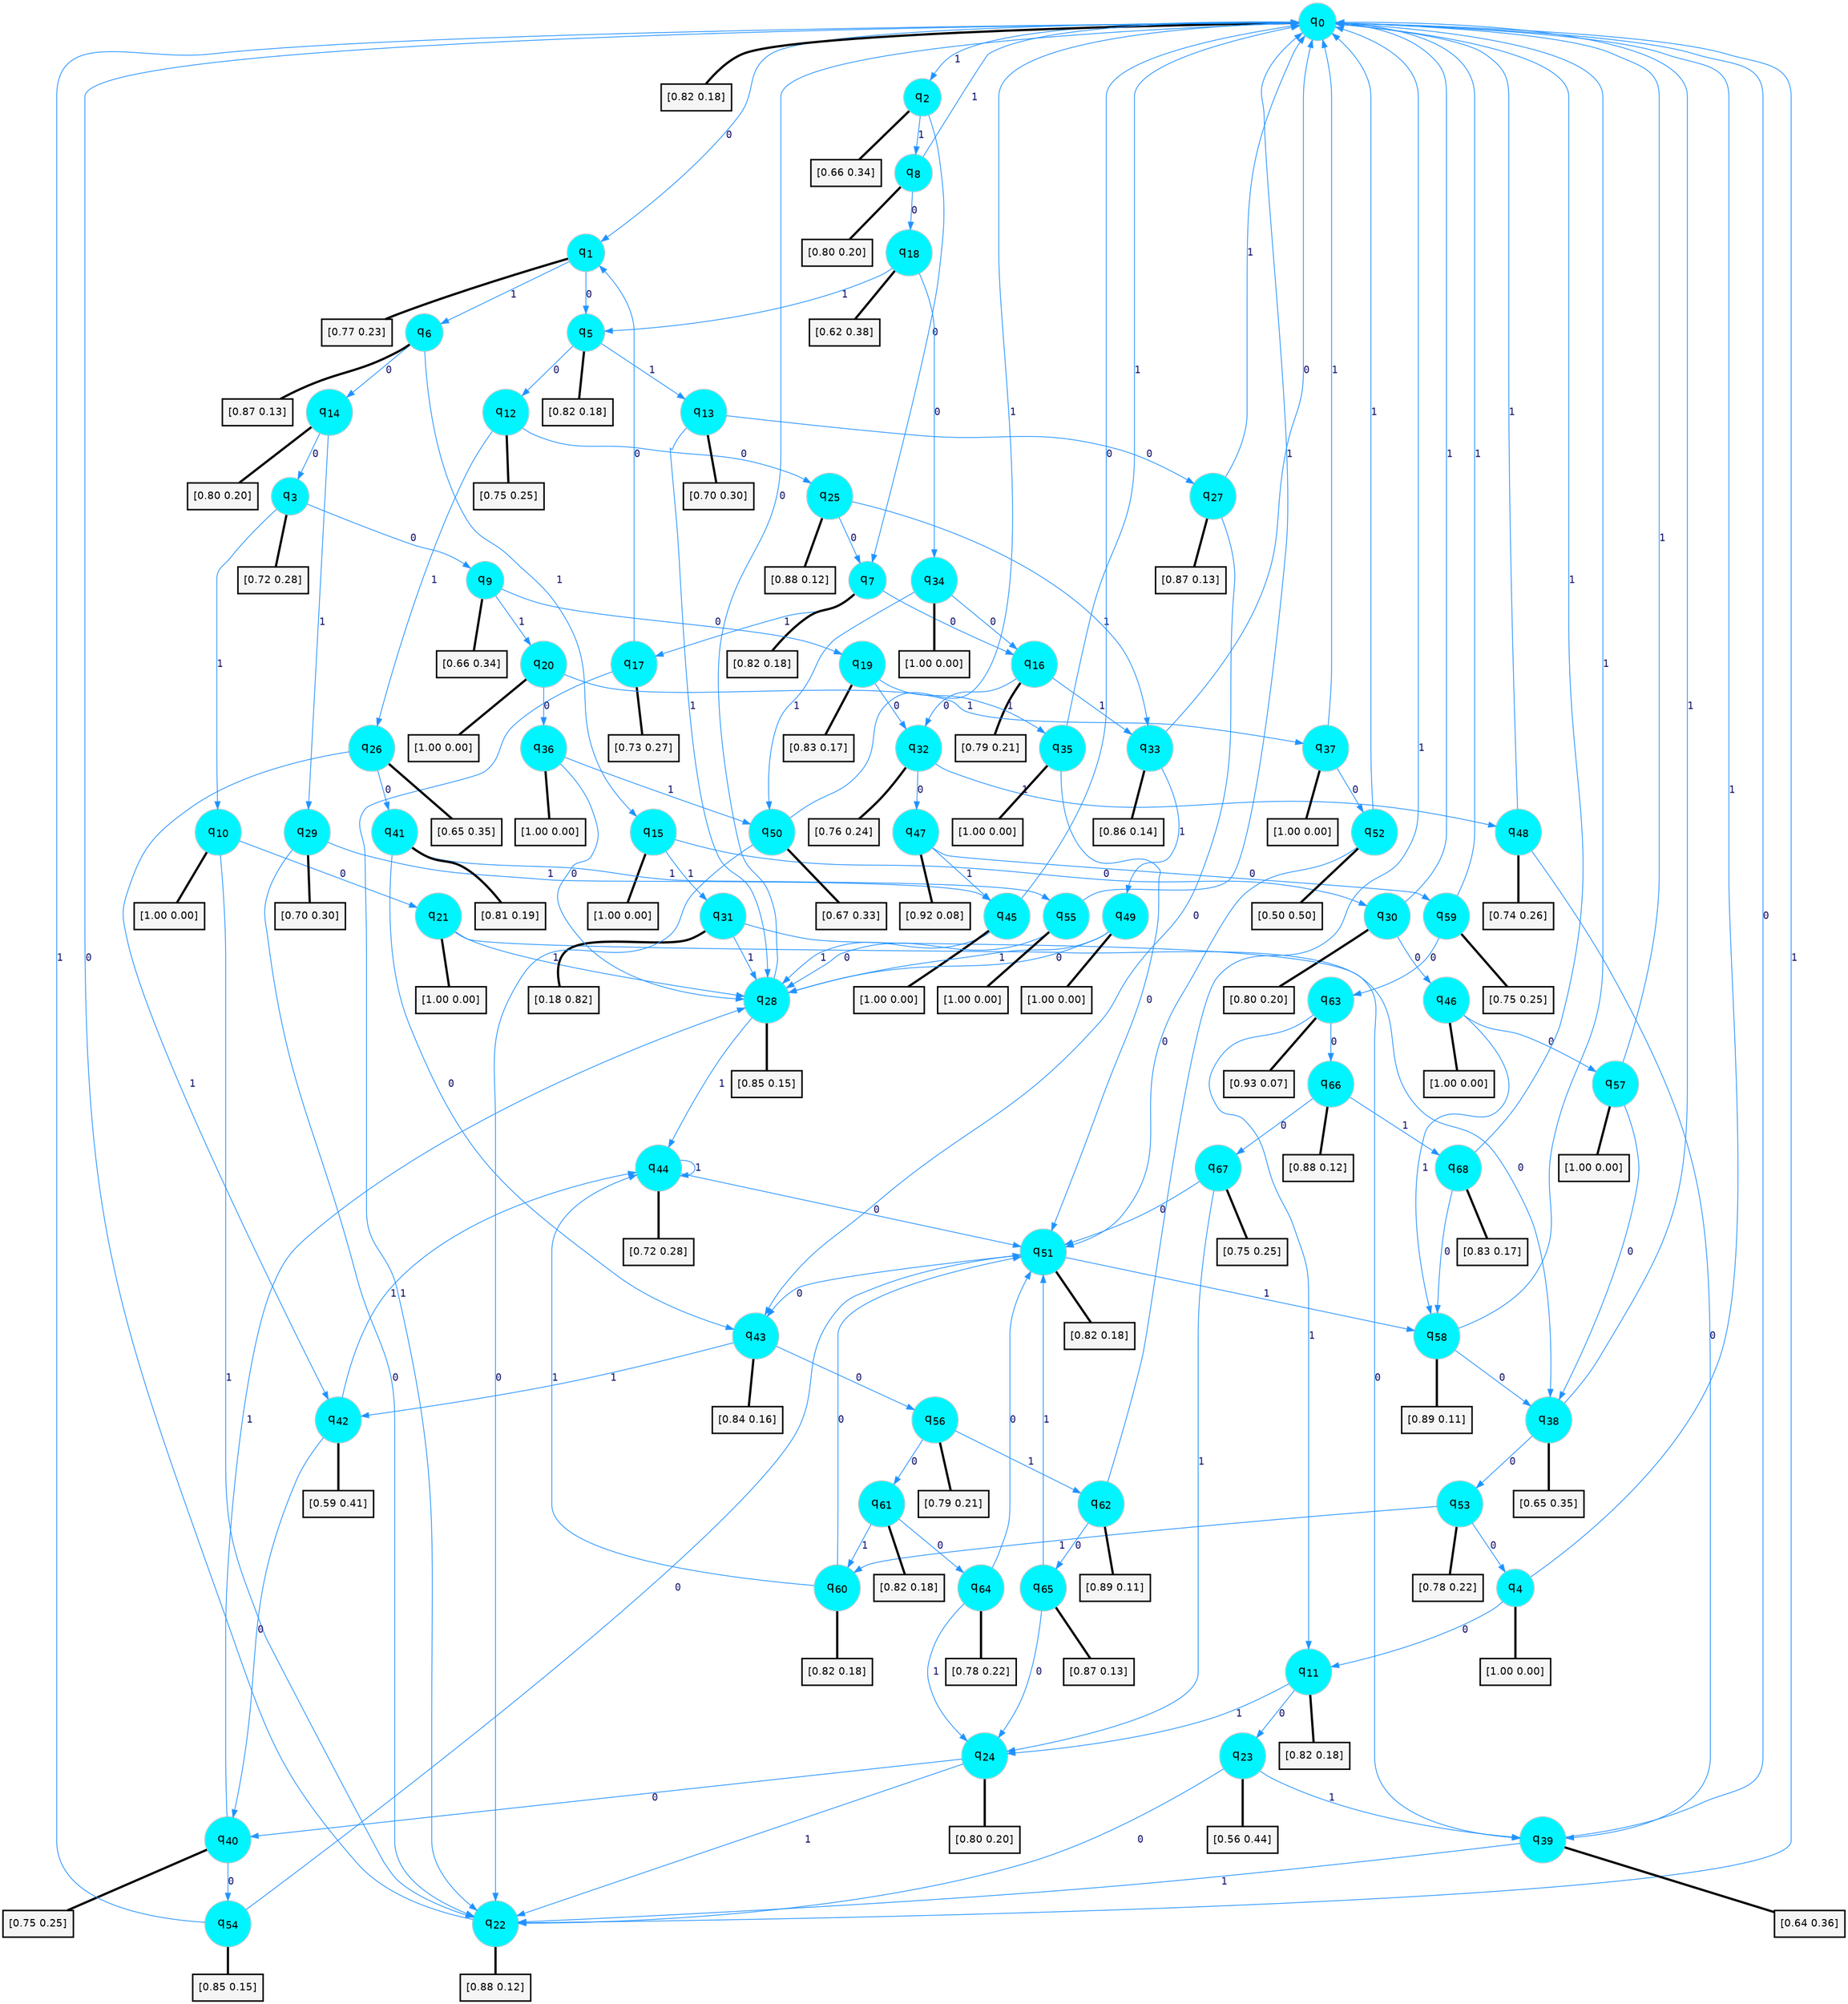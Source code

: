 digraph G {
graph [
bgcolor=transparent, dpi=300, rankdir=TD, size="40,25"];
node [
color=gray, fillcolor=turquoise1, fontcolor=black, fontname=Helvetica, fontsize=16, fontweight=bold, shape=circle, style=filled];
edge [
arrowsize=1, color=dodgerblue1, fontcolor=midnightblue, fontname=courier, fontweight=bold, penwidth=1, style=solid, weight=20];
0[label=<q<SUB>0</SUB>>];
1[label=<q<SUB>1</SUB>>];
2[label=<q<SUB>2</SUB>>];
3[label=<q<SUB>3</SUB>>];
4[label=<q<SUB>4</SUB>>];
5[label=<q<SUB>5</SUB>>];
6[label=<q<SUB>6</SUB>>];
7[label=<q<SUB>7</SUB>>];
8[label=<q<SUB>8</SUB>>];
9[label=<q<SUB>9</SUB>>];
10[label=<q<SUB>10</SUB>>];
11[label=<q<SUB>11</SUB>>];
12[label=<q<SUB>12</SUB>>];
13[label=<q<SUB>13</SUB>>];
14[label=<q<SUB>14</SUB>>];
15[label=<q<SUB>15</SUB>>];
16[label=<q<SUB>16</SUB>>];
17[label=<q<SUB>17</SUB>>];
18[label=<q<SUB>18</SUB>>];
19[label=<q<SUB>19</SUB>>];
20[label=<q<SUB>20</SUB>>];
21[label=<q<SUB>21</SUB>>];
22[label=<q<SUB>22</SUB>>];
23[label=<q<SUB>23</SUB>>];
24[label=<q<SUB>24</SUB>>];
25[label=<q<SUB>25</SUB>>];
26[label=<q<SUB>26</SUB>>];
27[label=<q<SUB>27</SUB>>];
28[label=<q<SUB>28</SUB>>];
29[label=<q<SUB>29</SUB>>];
30[label=<q<SUB>30</SUB>>];
31[label=<q<SUB>31</SUB>>];
32[label=<q<SUB>32</SUB>>];
33[label=<q<SUB>33</SUB>>];
34[label=<q<SUB>34</SUB>>];
35[label=<q<SUB>35</SUB>>];
36[label=<q<SUB>36</SUB>>];
37[label=<q<SUB>37</SUB>>];
38[label=<q<SUB>38</SUB>>];
39[label=<q<SUB>39</SUB>>];
40[label=<q<SUB>40</SUB>>];
41[label=<q<SUB>41</SUB>>];
42[label=<q<SUB>42</SUB>>];
43[label=<q<SUB>43</SUB>>];
44[label=<q<SUB>44</SUB>>];
45[label=<q<SUB>45</SUB>>];
46[label=<q<SUB>46</SUB>>];
47[label=<q<SUB>47</SUB>>];
48[label=<q<SUB>48</SUB>>];
49[label=<q<SUB>49</SUB>>];
50[label=<q<SUB>50</SUB>>];
51[label=<q<SUB>51</SUB>>];
52[label=<q<SUB>52</SUB>>];
53[label=<q<SUB>53</SUB>>];
54[label=<q<SUB>54</SUB>>];
55[label=<q<SUB>55</SUB>>];
56[label=<q<SUB>56</SUB>>];
57[label=<q<SUB>57</SUB>>];
58[label=<q<SUB>58</SUB>>];
59[label=<q<SUB>59</SUB>>];
60[label=<q<SUB>60</SUB>>];
61[label=<q<SUB>61</SUB>>];
62[label=<q<SUB>62</SUB>>];
63[label=<q<SUB>63</SUB>>];
64[label=<q<SUB>64</SUB>>];
65[label=<q<SUB>65</SUB>>];
66[label=<q<SUB>66</SUB>>];
67[label=<q<SUB>67</SUB>>];
68[label=<q<SUB>68</SUB>>];
69[label="[0.82 0.18]", shape=box,fontcolor=black, fontname=Helvetica, fontsize=14, penwidth=2, fillcolor=whitesmoke,color=black];
70[label="[0.77 0.23]", shape=box,fontcolor=black, fontname=Helvetica, fontsize=14, penwidth=2, fillcolor=whitesmoke,color=black];
71[label="[0.66 0.34]", shape=box,fontcolor=black, fontname=Helvetica, fontsize=14, penwidth=2, fillcolor=whitesmoke,color=black];
72[label="[0.72 0.28]", shape=box,fontcolor=black, fontname=Helvetica, fontsize=14, penwidth=2, fillcolor=whitesmoke,color=black];
73[label="[1.00 0.00]", shape=box,fontcolor=black, fontname=Helvetica, fontsize=14, penwidth=2, fillcolor=whitesmoke,color=black];
74[label="[0.82 0.18]", shape=box,fontcolor=black, fontname=Helvetica, fontsize=14, penwidth=2, fillcolor=whitesmoke,color=black];
75[label="[0.87 0.13]", shape=box,fontcolor=black, fontname=Helvetica, fontsize=14, penwidth=2, fillcolor=whitesmoke,color=black];
76[label="[0.82 0.18]", shape=box,fontcolor=black, fontname=Helvetica, fontsize=14, penwidth=2, fillcolor=whitesmoke,color=black];
77[label="[0.80 0.20]", shape=box,fontcolor=black, fontname=Helvetica, fontsize=14, penwidth=2, fillcolor=whitesmoke,color=black];
78[label="[0.66 0.34]", shape=box,fontcolor=black, fontname=Helvetica, fontsize=14, penwidth=2, fillcolor=whitesmoke,color=black];
79[label="[1.00 0.00]", shape=box,fontcolor=black, fontname=Helvetica, fontsize=14, penwidth=2, fillcolor=whitesmoke,color=black];
80[label="[0.82 0.18]", shape=box,fontcolor=black, fontname=Helvetica, fontsize=14, penwidth=2, fillcolor=whitesmoke,color=black];
81[label="[0.75 0.25]", shape=box,fontcolor=black, fontname=Helvetica, fontsize=14, penwidth=2, fillcolor=whitesmoke,color=black];
82[label="[0.70 0.30]", shape=box,fontcolor=black, fontname=Helvetica, fontsize=14, penwidth=2, fillcolor=whitesmoke,color=black];
83[label="[0.80 0.20]", shape=box,fontcolor=black, fontname=Helvetica, fontsize=14, penwidth=2, fillcolor=whitesmoke,color=black];
84[label="[1.00 0.00]", shape=box,fontcolor=black, fontname=Helvetica, fontsize=14, penwidth=2, fillcolor=whitesmoke,color=black];
85[label="[0.79 0.21]", shape=box,fontcolor=black, fontname=Helvetica, fontsize=14, penwidth=2, fillcolor=whitesmoke,color=black];
86[label="[0.73 0.27]", shape=box,fontcolor=black, fontname=Helvetica, fontsize=14, penwidth=2, fillcolor=whitesmoke,color=black];
87[label="[0.62 0.38]", shape=box,fontcolor=black, fontname=Helvetica, fontsize=14, penwidth=2, fillcolor=whitesmoke,color=black];
88[label="[0.83 0.17]", shape=box,fontcolor=black, fontname=Helvetica, fontsize=14, penwidth=2, fillcolor=whitesmoke,color=black];
89[label="[1.00 0.00]", shape=box,fontcolor=black, fontname=Helvetica, fontsize=14, penwidth=2, fillcolor=whitesmoke,color=black];
90[label="[1.00 0.00]", shape=box,fontcolor=black, fontname=Helvetica, fontsize=14, penwidth=2, fillcolor=whitesmoke,color=black];
91[label="[0.88 0.12]", shape=box,fontcolor=black, fontname=Helvetica, fontsize=14, penwidth=2, fillcolor=whitesmoke,color=black];
92[label="[0.56 0.44]", shape=box,fontcolor=black, fontname=Helvetica, fontsize=14, penwidth=2, fillcolor=whitesmoke,color=black];
93[label="[0.80 0.20]", shape=box,fontcolor=black, fontname=Helvetica, fontsize=14, penwidth=2, fillcolor=whitesmoke,color=black];
94[label="[0.88 0.12]", shape=box,fontcolor=black, fontname=Helvetica, fontsize=14, penwidth=2, fillcolor=whitesmoke,color=black];
95[label="[0.65 0.35]", shape=box,fontcolor=black, fontname=Helvetica, fontsize=14, penwidth=2, fillcolor=whitesmoke,color=black];
96[label="[0.87 0.13]", shape=box,fontcolor=black, fontname=Helvetica, fontsize=14, penwidth=2, fillcolor=whitesmoke,color=black];
97[label="[0.85 0.15]", shape=box,fontcolor=black, fontname=Helvetica, fontsize=14, penwidth=2, fillcolor=whitesmoke,color=black];
98[label="[0.70 0.30]", shape=box,fontcolor=black, fontname=Helvetica, fontsize=14, penwidth=2, fillcolor=whitesmoke,color=black];
99[label="[0.80 0.20]", shape=box,fontcolor=black, fontname=Helvetica, fontsize=14, penwidth=2, fillcolor=whitesmoke,color=black];
100[label="[0.18 0.82]", shape=box,fontcolor=black, fontname=Helvetica, fontsize=14, penwidth=2, fillcolor=whitesmoke,color=black];
101[label="[0.76 0.24]", shape=box,fontcolor=black, fontname=Helvetica, fontsize=14, penwidth=2, fillcolor=whitesmoke,color=black];
102[label="[0.86 0.14]", shape=box,fontcolor=black, fontname=Helvetica, fontsize=14, penwidth=2, fillcolor=whitesmoke,color=black];
103[label="[1.00 0.00]", shape=box,fontcolor=black, fontname=Helvetica, fontsize=14, penwidth=2, fillcolor=whitesmoke,color=black];
104[label="[1.00 0.00]", shape=box,fontcolor=black, fontname=Helvetica, fontsize=14, penwidth=2, fillcolor=whitesmoke,color=black];
105[label="[1.00 0.00]", shape=box,fontcolor=black, fontname=Helvetica, fontsize=14, penwidth=2, fillcolor=whitesmoke,color=black];
106[label="[1.00 0.00]", shape=box,fontcolor=black, fontname=Helvetica, fontsize=14, penwidth=2, fillcolor=whitesmoke,color=black];
107[label="[0.65 0.35]", shape=box,fontcolor=black, fontname=Helvetica, fontsize=14, penwidth=2, fillcolor=whitesmoke,color=black];
108[label="[0.64 0.36]", shape=box,fontcolor=black, fontname=Helvetica, fontsize=14, penwidth=2, fillcolor=whitesmoke,color=black];
109[label="[0.75 0.25]", shape=box,fontcolor=black, fontname=Helvetica, fontsize=14, penwidth=2, fillcolor=whitesmoke,color=black];
110[label="[0.81 0.19]", shape=box,fontcolor=black, fontname=Helvetica, fontsize=14, penwidth=2, fillcolor=whitesmoke,color=black];
111[label="[0.59 0.41]", shape=box,fontcolor=black, fontname=Helvetica, fontsize=14, penwidth=2, fillcolor=whitesmoke,color=black];
112[label="[0.84 0.16]", shape=box,fontcolor=black, fontname=Helvetica, fontsize=14, penwidth=2, fillcolor=whitesmoke,color=black];
113[label="[0.72 0.28]", shape=box,fontcolor=black, fontname=Helvetica, fontsize=14, penwidth=2, fillcolor=whitesmoke,color=black];
114[label="[1.00 0.00]", shape=box,fontcolor=black, fontname=Helvetica, fontsize=14, penwidth=2, fillcolor=whitesmoke,color=black];
115[label="[1.00 0.00]", shape=box,fontcolor=black, fontname=Helvetica, fontsize=14, penwidth=2, fillcolor=whitesmoke,color=black];
116[label="[0.92 0.08]", shape=box,fontcolor=black, fontname=Helvetica, fontsize=14, penwidth=2, fillcolor=whitesmoke,color=black];
117[label="[0.74 0.26]", shape=box,fontcolor=black, fontname=Helvetica, fontsize=14, penwidth=2, fillcolor=whitesmoke,color=black];
118[label="[1.00 0.00]", shape=box,fontcolor=black, fontname=Helvetica, fontsize=14, penwidth=2, fillcolor=whitesmoke,color=black];
119[label="[0.67 0.33]", shape=box,fontcolor=black, fontname=Helvetica, fontsize=14, penwidth=2, fillcolor=whitesmoke,color=black];
120[label="[0.82 0.18]", shape=box,fontcolor=black, fontname=Helvetica, fontsize=14, penwidth=2, fillcolor=whitesmoke,color=black];
121[label="[0.50 0.50]", shape=box,fontcolor=black, fontname=Helvetica, fontsize=14, penwidth=2, fillcolor=whitesmoke,color=black];
122[label="[0.78 0.22]", shape=box,fontcolor=black, fontname=Helvetica, fontsize=14, penwidth=2, fillcolor=whitesmoke,color=black];
123[label="[0.85 0.15]", shape=box,fontcolor=black, fontname=Helvetica, fontsize=14, penwidth=2, fillcolor=whitesmoke,color=black];
124[label="[1.00 0.00]", shape=box,fontcolor=black, fontname=Helvetica, fontsize=14, penwidth=2, fillcolor=whitesmoke,color=black];
125[label="[0.79 0.21]", shape=box,fontcolor=black, fontname=Helvetica, fontsize=14, penwidth=2, fillcolor=whitesmoke,color=black];
126[label="[1.00 0.00]", shape=box,fontcolor=black, fontname=Helvetica, fontsize=14, penwidth=2, fillcolor=whitesmoke,color=black];
127[label="[0.89 0.11]", shape=box,fontcolor=black, fontname=Helvetica, fontsize=14, penwidth=2, fillcolor=whitesmoke,color=black];
128[label="[0.75 0.25]", shape=box,fontcolor=black, fontname=Helvetica, fontsize=14, penwidth=2, fillcolor=whitesmoke,color=black];
129[label="[0.82 0.18]", shape=box,fontcolor=black, fontname=Helvetica, fontsize=14, penwidth=2, fillcolor=whitesmoke,color=black];
130[label="[0.82 0.18]", shape=box,fontcolor=black, fontname=Helvetica, fontsize=14, penwidth=2, fillcolor=whitesmoke,color=black];
131[label="[0.89 0.11]", shape=box,fontcolor=black, fontname=Helvetica, fontsize=14, penwidth=2, fillcolor=whitesmoke,color=black];
132[label="[0.93 0.07]", shape=box,fontcolor=black, fontname=Helvetica, fontsize=14, penwidth=2, fillcolor=whitesmoke,color=black];
133[label="[0.78 0.22]", shape=box,fontcolor=black, fontname=Helvetica, fontsize=14, penwidth=2, fillcolor=whitesmoke,color=black];
134[label="[0.87 0.13]", shape=box,fontcolor=black, fontname=Helvetica, fontsize=14, penwidth=2, fillcolor=whitesmoke,color=black];
135[label="[0.88 0.12]", shape=box,fontcolor=black, fontname=Helvetica, fontsize=14, penwidth=2, fillcolor=whitesmoke,color=black];
136[label="[0.75 0.25]", shape=box,fontcolor=black, fontname=Helvetica, fontsize=14, penwidth=2, fillcolor=whitesmoke,color=black];
137[label="[0.83 0.17]", shape=box,fontcolor=black, fontname=Helvetica, fontsize=14, penwidth=2, fillcolor=whitesmoke,color=black];
0->1 [label=0];
0->2 [label=1];
0->69 [arrowhead=none, penwidth=3,color=black];
1->5 [label=0];
1->6 [label=1];
1->70 [arrowhead=none, penwidth=3,color=black];
2->7 [label=0];
2->8 [label=1];
2->71 [arrowhead=none, penwidth=3,color=black];
3->9 [label=0];
3->10 [label=1];
3->72 [arrowhead=none, penwidth=3,color=black];
4->11 [label=0];
4->0 [label=1];
4->73 [arrowhead=none, penwidth=3,color=black];
5->12 [label=0];
5->13 [label=1];
5->74 [arrowhead=none, penwidth=3,color=black];
6->14 [label=0];
6->15 [label=1];
6->75 [arrowhead=none, penwidth=3,color=black];
7->16 [label=0];
7->17 [label=1];
7->76 [arrowhead=none, penwidth=3,color=black];
8->18 [label=0];
8->0 [label=1];
8->77 [arrowhead=none, penwidth=3,color=black];
9->19 [label=0];
9->20 [label=1];
9->78 [arrowhead=none, penwidth=3,color=black];
10->21 [label=0];
10->22 [label=1];
10->79 [arrowhead=none, penwidth=3,color=black];
11->23 [label=0];
11->24 [label=1];
11->80 [arrowhead=none, penwidth=3,color=black];
12->25 [label=0];
12->26 [label=1];
12->81 [arrowhead=none, penwidth=3,color=black];
13->27 [label=0];
13->28 [label=1];
13->82 [arrowhead=none, penwidth=3,color=black];
14->3 [label=0];
14->29 [label=1];
14->83 [arrowhead=none, penwidth=3,color=black];
15->30 [label=0];
15->31 [label=1];
15->84 [arrowhead=none, penwidth=3,color=black];
16->32 [label=0];
16->33 [label=1];
16->85 [arrowhead=none, penwidth=3,color=black];
17->1 [label=0];
17->22 [label=1];
17->86 [arrowhead=none, penwidth=3,color=black];
18->34 [label=0];
18->5 [label=1];
18->87 [arrowhead=none, penwidth=3,color=black];
19->32 [label=0];
19->35 [label=1];
19->88 [arrowhead=none, penwidth=3,color=black];
20->36 [label=0];
20->37 [label=1];
20->89 [arrowhead=none, penwidth=3,color=black];
21->38 [label=0];
21->28 [label=1];
21->90 [arrowhead=none, penwidth=3,color=black];
22->0 [label=0];
22->0 [label=1];
22->91 [arrowhead=none, penwidth=3,color=black];
23->22 [label=0];
23->39 [label=1];
23->92 [arrowhead=none, penwidth=3,color=black];
24->40 [label=0];
24->22 [label=1];
24->93 [arrowhead=none, penwidth=3,color=black];
25->7 [label=0];
25->33 [label=1];
25->94 [arrowhead=none, penwidth=3,color=black];
26->41 [label=0];
26->42 [label=1];
26->95 [arrowhead=none, penwidth=3,color=black];
27->43 [label=0];
27->0 [label=1];
27->96 [arrowhead=none, penwidth=3,color=black];
28->0 [label=0];
28->44 [label=1];
28->97 [arrowhead=none, penwidth=3,color=black];
29->22 [label=0];
29->45 [label=1];
29->98 [arrowhead=none, penwidth=3,color=black];
30->46 [label=0];
30->0 [label=1];
30->99 [arrowhead=none, penwidth=3,color=black];
31->39 [label=0];
31->28 [label=1];
31->100 [arrowhead=none, penwidth=3,color=black];
32->47 [label=0];
32->48 [label=1];
32->101 [arrowhead=none, penwidth=3,color=black];
33->0 [label=0];
33->49 [label=1];
33->102 [arrowhead=none, penwidth=3,color=black];
34->16 [label=0];
34->50 [label=1];
34->103 [arrowhead=none, penwidth=3,color=black];
35->51 [label=0];
35->0 [label=1];
35->104 [arrowhead=none, penwidth=3,color=black];
36->28 [label=0];
36->50 [label=1];
36->105 [arrowhead=none, penwidth=3,color=black];
37->52 [label=0];
37->0 [label=1];
37->106 [arrowhead=none, penwidth=3,color=black];
38->53 [label=0];
38->0 [label=1];
38->107 [arrowhead=none, penwidth=3,color=black];
39->0 [label=0];
39->22 [label=1];
39->108 [arrowhead=none, penwidth=3,color=black];
40->54 [label=0];
40->28 [label=1];
40->109 [arrowhead=none, penwidth=3,color=black];
41->43 [label=0];
41->55 [label=1];
41->110 [arrowhead=none, penwidth=3,color=black];
42->40 [label=0];
42->44 [label=1];
42->111 [arrowhead=none, penwidth=3,color=black];
43->56 [label=0];
43->42 [label=1];
43->112 [arrowhead=none, penwidth=3,color=black];
44->51 [label=0];
44->44 [label=1];
44->113 [arrowhead=none, penwidth=3,color=black];
45->0 [label=0];
45->28 [label=1];
45->114 [arrowhead=none, penwidth=3,color=black];
46->57 [label=0];
46->58 [label=1];
46->115 [arrowhead=none, penwidth=3,color=black];
47->59 [label=0];
47->45 [label=1];
47->116 [arrowhead=none, penwidth=3,color=black];
48->39 [label=0];
48->0 [label=1];
48->117 [arrowhead=none, penwidth=3,color=black];
49->28 [label=0];
49->28 [label=1];
49->118 [arrowhead=none, penwidth=3,color=black];
50->22 [label=0];
50->0 [label=1];
50->119 [arrowhead=none, penwidth=3,color=black];
51->43 [label=0];
51->58 [label=1];
51->120 [arrowhead=none, penwidth=3,color=black];
52->51 [label=0];
52->0 [label=1];
52->121 [arrowhead=none, penwidth=3,color=black];
53->4 [label=0];
53->60 [label=1];
53->122 [arrowhead=none, penwidth=3,color=black];
54->51 [label=0];
54->0 [label=1];
54->123 [arrowhead=none, penwidth=3,color=black];
55->28 [label=0];
55->0 [label=1];
55->124 [arrowhead=none, penwidth=3,color=black];
56->61 [label=0];
56->62 [label=1];
56->125 [arrowhead=none, penwidth=3,color=black];
57->38 [label=0];
57->0 [label=1];
57->126 [arrowhead=none, penwidth=3,color=black];
58->38 [label=0];
58->0 [label=1];
58->127 [arrowhead=none, penwidth=3,color=black];
59->63 [label=0];
59->0 [label=1];
59->128 [arrowhead=none, penwidth=3,color=black];
60->51 [label=0];
60->44 [label=1];
60->129 [arrowhead=none, penwidth=3,color=black];
61->64 [label=0];
61->60 [label=1];
61->130 [arrowhead=none, penwidth=3,color=black];
62->65 [label=0];
62->0 [label=1];
62->131 [arrowhead=none, penwidth=3,color=black];
63->66 [label=0];
63->11 [label=1];
63->132 [arrowhead=none, penwidth=3,color=black];
64->51 [label=0];
64->24 [label=1];
64->133 [arrowhead=none, penwidth=3,color=black];
65->24 [label=0];
65->51 [label=1];
65->134 [arrowhead=none, penwidth=3,color=black];
66->67 [label=0];
66->68 [label=1];
66->135 [arrowhead=none, penwidth=3,color=black];
67->51 [label=0];
67->24 [label=1];
67->136 [arrowhead=none, penwidth=3,color=black];
68->58 [label=0];
68->0 [label=1];
68->137 [arrowhead=none, penwidth=3,color=black];
}
